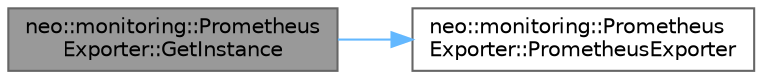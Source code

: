 digraph "neo::monitoring::PrometheusExporter::GetInstance"
{
 // LATEX_PDF_SIZE
  bgcolor="transparent";
  edge [fontname=Helvetica,fontsize=10,labelfontname=Helvetica,labelfontsize=10];
  node [fontname=Helvetica,fontsize=10,shape=box,height=0.2,width=0.4];
  rankdir="LR";
  Node1 [id="Node000001",label="neo::monitoring::Prometheus\lExporter::GetInstance",height=0.2,width=0.4,color="gray40", fillcolor="grey60", style="filled", fontcolor="black",tooltip=" "];
  Node1 -> Node2 [id="edge1_Node000001_Node000002",color="steelblue1",style="solid",tooltip=" "];
  Node2 [id="Node000002",label="neo::monitoring::Prometheus\lExporter::PrometheusExporter",height=0.2,width=0.4,color="grey40", fillcolor="white", style="filled",URL="$classneo_1_1monitoring_1_1_prometheus_exporter.html#aa0a257a394cdab4162b7e4c916ae91a0",tooltip=" "];
}
